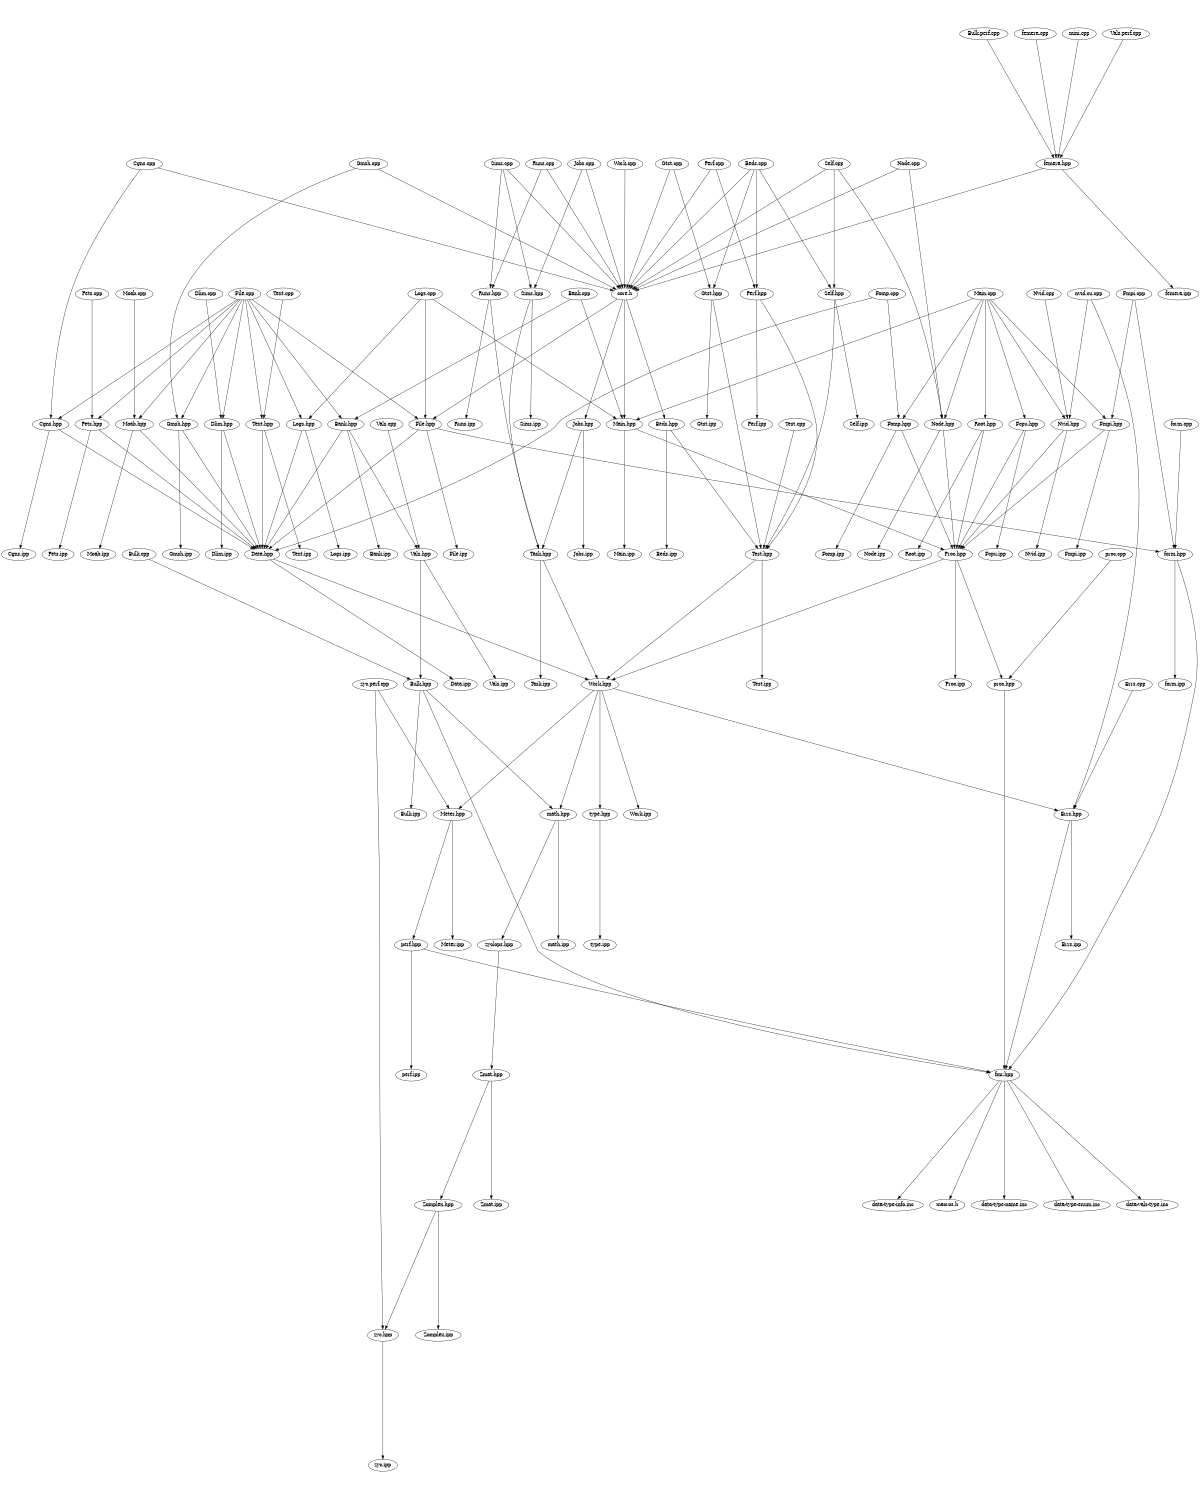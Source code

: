 digraph "source tree" {
    overlap=scale;
    size="8,10";
    ratio="fill";
    fontsize="16";
    fontname="Helvetica";
	clusterrank="local";
	"Cgns.hpp" -> "Data.hpp"
	"Logs.cpp" -> "Logs.hpp"
	"Perf.hpp" -> "Test.hpp"
	"Pets.cpp" -> "Pets.hpp"
	"zyclops.hpp" -> "Zmat.hpp"
	"Main.cpp" -> "Node.hpp"
	"Moab.cpp" -> "Moab.hpp"
	"Sims.cpp" -> "core.h"
	"Test.hpp" -> "Test.ipp"
	"Self.cpp" -> "core.h"
	"Gmsh.hpp" -> "Gmsh.ipp"
	"perf.hpp" -> "fmr.hpp"
	"Logs.cpp" -> "Main.hpp"
	"Pets.hpp" -> "Data.hpp"
	"Bulk.perf.cpp" -> "femera.hpp"
	"type.hpp" -> "type.ipp"
	"Logs.hpp" -> "Data.hpp"
	"math.hpp" -> "zyclops.hpp"
	"Runs.cpp" -> "core.h"
	"Bulk.hpp" -> "fmr.hpp"
	"File.cpp" -> "Cgns.hpp"
	"core.h" -> "Jobs.hpp"
	"Cgns.cpp" -> "Cgns.hpp"
	"form.cpp" -> "form.hpp"
	"Jobs.cpp" -> "core.h"
	"Gtst.hpp" -> "Gtst.ipp"
	"femera.cpp" -> "femera.hpp"
	"Zomplex.hpp" -> "zyc.hpp"
	"Fmpi.hpp" -> "Fmpi.ipp"
	"File.cpp" -> "Bank.hpp"
	"Test.cpp" -> "Test.hpp"
	"mini.cpp" -> "femera.hpp"
	"Fcpu.hpp" -> "Fcpu.ipp"
	"Work.cpp" -> "core.h"
	"Test.hpp" -> "Work.hpp"
	"Perf.cpp" -> "Perf.hpp"
	"Main.cpp" -> "Fomp.hpp"
	"Dlim.hpp" -> "Data.hpp"
	"Perf.cpp" -> "core.h"
	"Beds.cpp" -> "core.h"
	"Text.hpp" -> "Data.hpp"
	"Jobs.hpp" -> "Task.hpp"
	"Runs.hpp" -> "Task.hpp"
	"Main.cpp" -> "Nvid.hpp"
	"Self.cpp" -> "Node.hpp"
	"File.hpp" -> "Data.hpp"
	"Sims.cpp" -> "Sims.hpp"
	"Root.hpp" -> "Root.ipp"
	"Bank.hpp" -> "Vals.hpp"
	"Vals.perf.cpp" -> "femera.hpp"
	"zyc.perf.cpp" -> "zyc.hpp"
	"Gmsh.cpp" -> "core.h"
	"Node.hpp" -> "Node.ipp"
	"femera.hpp" -> "femera.ipp"
	"Vals.cpp" -> "Vals.hpp"
	"Vals.hpp" -> "Vals.ipp"
	"Self.hpp" -> "Self.ipp"
	"Vals.hpp" -> "Bulk.hpp"
	"Meter.hpp" -> "Meter.ipp"
	"File.cpp" -> "Moab.hpp"
	"Beds.cpp" -> "Gtst.hpp"
	"Main.cpp" -> "Root.hpp"
	"proc.hpp" -> "fmr.hpp"
	"Runs.cpp" -> "Runs.hpp"
	"Logs.hpp" -> "Logs.ipp"
	"Jobs.cpp" -> "Sims.hpp"
	"Nvid.cpp" -> "Nvid.hpp"
	"proc.cpp" -> "proc.hpp"
	"Work.hpp" -> "type.hpp"
	"Errs.hpp" -> "Errs.ipp"
	"Fomp.cpp" -> "Data.hpp"
	"Work.hpp" -> "Errs.hpp"
	"Moab.hpp" -> "Data.hpp"
	"nvid.cu.cpp" -> "Errs.hpp"
	"femera.hpp" -> "core.h"
	"zyc.hpp" -> "zyc.ipp"
	"form.hpp" -> "form.ipp"
	"Zmat.hpp" -> "Zmat.ipp"
	"File.hpp" -> "File.ipp"
	"Bulk.hpp" -> "Bulk.ipp"
	"Sims.cpp" -> "Runs.hpp"
	"File.cpp" -> "Pets.hpp"
	"Fomp.cpp" -> "Fomp.hpp"
	"Gmsh.hpp" -> "Data.hpp"
	"zyc.perf.cpp" -> "Meter.hpp"
	"Logs.cpp" -> "File.hpp"
	"nvid.cu.cpp" -> "Nvid.hpp"
	"Zomplex.hpp" -> "Zomplex.ipp"
	"Sims.hpp" -> "Sims.ipp"
	"Cgns.cpp" -> "core.h"
	"Beds.hpp" -> "Test.hpp"
	"File.hpp" -> "form.hpp"
	"fmr.hpp" -> "data-type-info.inc"
	"Cgns.hpp" -> "Cgns.ipp"
	"fmr.hpp" -> "macros.h"
	"Fcpu.hpp" -> "Proc.hpp"
	"Data.hpp" -> "Data.ipp"
	"Beds.cpp" -> "Perf.hpp"
	"Bank.hpp" -> "Bank.ipp"
	"Gtst.cpp" -> "Gtst.hpp"
	"Main.hpp" -> "Main.ipp"
	"File.cpp" -> "Logs.hpp"
	"Gmsh.cpp" -> "Gmsh.hpp"
	"Self.cpp" -> "Self.hpp"
	"Proc.hpp" -> "proc.hpp"
	"Dlim.hpp" -> "Dlim.ipp"
	"Main.cpp" -> "Fmpi.hpp"
	"Text.cpp" -> "Text.hpp"
	"Fmpi.cpp" -> "form.hpp"
	"fmr.hpp" -> "data-type-name.inc"
	"Beds.cpp" -> "Self.hpp"
	"File.cpp" -> "Text.hpp"
	"Bank.cpp" -> "Bank.hpp"
	"Bulk.hpp" -> "math.hpp"
	"Bulk.cpp" -> "Bulk.hpp"
	"core.h" -> "Main.hpp"
	"File.cpp" -> "File.hpp"
	"Beds.hpp" -> "Beds.ipp"
	"Work.hpp" -> "Work.ipp"
	"Work.hpp" -> "Meter.hpp"
	"Root.hpp" -> "Proc.hpp"
	"Fmpi.hpp" -> "Proc.hpp"
	"Data.hpp" -> "Work.hpp"
	"Jobs.hpp" -> "Jobs.ipp"
	"Fmpi.cpp" -> "Fmpi.hpp"
	"Meter.hpp" -> "perf.hpp"
	"Nvid.hpp" -> "Proc.hpp"
	"Errs.hpp" -> "fmr.hpp"
	"Gtst.hpp" -> "Test.hpp"
	"Node.hpp" -> "Proc.hpp"
	"Runs.hpp" -> "Runs.ipp"
	"Gtst.cpp" -> "core.h"
	"Sims.hpp" -> "Task.hpp"
	"Main.cpp" -> "Fcpu.hpp"
	"Proc.hpp" -> "Proc.ipp"
	"fmr.hpp" -> "data-type-enum.inc"
	"Task.hpp" -> "Work.hpp"
	"Node.cpp" -> "core.h"
	"Nvid.hpp" -> "Nvid.ipp"
	"form.hpp" -> "fmr.hpp"
	"Work.hpp" -> "math.hpp"
	"Perf.hpp" -> "Perf.ipp"
	"Moab.hpp" -> "Moab.ipp"
	"File.cpp" -> "Gmsh.hpp"
	"Text.hpp" -> "Text.ipp"
	"Pets.hpp" -> "Pets.ipp"
	"core.h" -> "File.hpp"
	"math.hpp" -> "math.ipp"
	"Fomp.hpp" -> "Fomp.ipp"
	"Bank.hpp" -> "Data.hpp"
	"File.cpp" -> "Dlim.hpp"
	"Self.hpp" -> "Test.hpp"
	"Fomp.hpp" -> "Proc.hpp"
	"Bank.cpp" -> "Main.hpp"
	"perf.hpp" -> "perf.ipp"
	"Proc.hpp" -> "Work.hpp"
	"Node.cpp" -> "Node.hpp"
	"fmr.hpp" -> "data-vals-type.inc"
	"Errs.cpp" -> "Errs.hpp"
	"Main.hpp" -> "Proc.hpp"
	"Zmat.hpp" -> "Zomplex.hpp"
	"Task.hpp" -> "Task.ipp"
	"Main.cpp" -> "Main.hpp"
	"Dlim.cpp" -> "Dlim.hpp"
	"core.h" -> "Beds.hpp"
}

